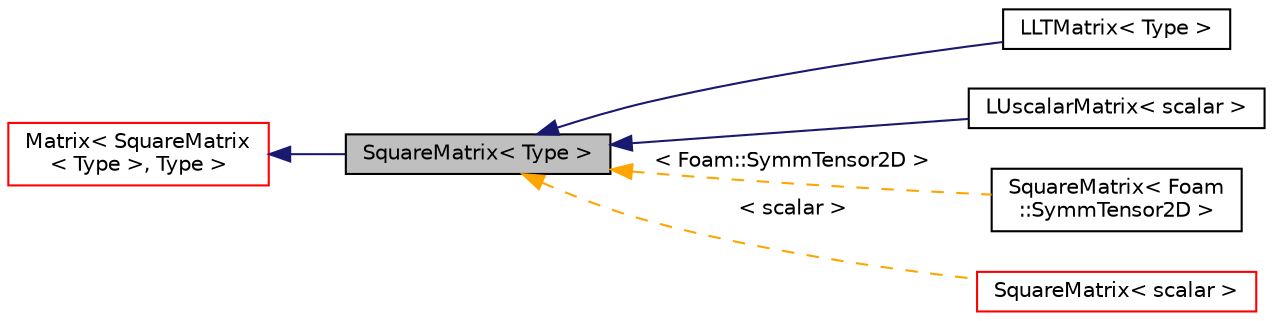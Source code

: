 digraph "SquareMatrix&lt; Type &gt;"
{
  bgcolor="transparent";
  edge [fontname="Helvetica",fontsize="10",labelfontname="Helvetica",labelfontsize="10"];
  node [fontname="Helvetica",fontsize="10",shape=record];
  rankdir="LR";
  Node1 [label="SquareMatrix\< Type \>",height=0.2,width=0.4,color="black", fillcolor="grey75", style="filled" fontcolor="black"];
  Node2 -> Node1 [dir="back",color="midnightblue",fontsize="10",style="solid",fontname="Helvetica"];
  Node2 [label="Matrix\< SquareMatrix\l\< Type \>, Type \>",height=0.2,width=0.4,color="red",URL="$classFoam_1_1Matrix.html"];
  Node1 -> Node3 [dir="back",color="midnightblue",fontsize="10",style="solid",fontname="Helvetica"];
  Node3 [label="LLTMatrix\< Type \>",height=0.2,width=0.4,color="black",URL="$classFoam_1_1LLTMatrix.html",tooltip="Templated class to perform the Cholesky decomposition on a symmetric positive-definite matrix..."];
  Node1 -> Node4 [dir="back",color="midnightblue",fontsize="10",style="solid",fontname="Helvetica"];
  Node4 [label="LUscalarMatrix\< scalar \>",height=0.2,width=0.4,color="black",URL="$classFoam_1_1LUscalarMatrix.html",tooltip="Class to perform the LU decomposition on a symmetric matrix. "];
  Node1 -> Node5 [dir="back",color="orange",fontsize="10",style="dashed",label=" \< Foam::SymmTensor2D \>" ,fontname="Helvetica"];
  Node5 [label="SquareMatrix\< Foam\l::SymmTensor2D \>",height=0.2,width=0.4,color="black",URL="$classFoam_1_1SquareMatrix.html"];
  Node1 -> Node6 [dir="back",color="orange",fontsize="10",style="dashed",label=" \< scalar \>" ,fontname="Helvetica"];
  Node6 [label="SquareMatrix\< scalar \>",height=0.2,width=0.4,color="red",URL="$classFoam_1_1SquareMatrix.html"];
}
